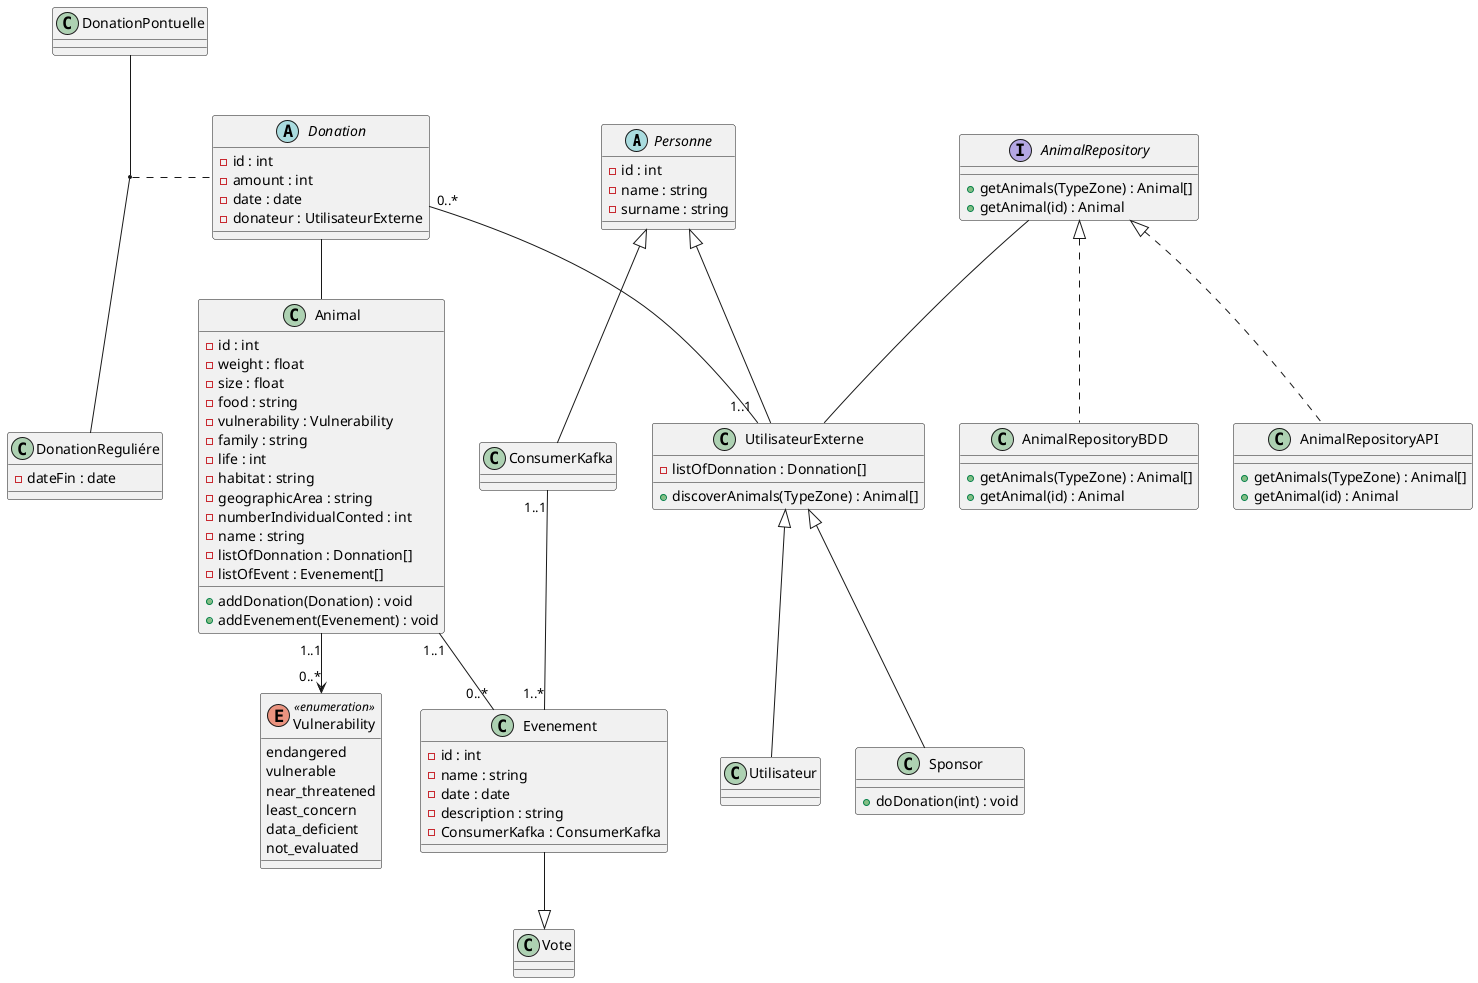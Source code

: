 @startuml

abstract Personne{
  - id : int
  - name : string
  - surname : string
}

class  ConsumerKafka{
}

abstract UtilisateurExterne{
  - listOfDonnation : Donnation[]
  + discoverAnimals(TypeZone) : Animal[]
}

class Sponsor{
  + doDonation(int) : void
}

class Utilisateur{}

abstract Donation{
  - id : int
  - amount : int
  - date : date
  - donateur : UtilisateurExterne
}

class DonationReguliére{
  - dateFin : date
}

class DonationPontuelle{
}

class Evenement{
  - id : int
  - name : string
  - date : date
  - description : string
  - ConsumerKafka : ConsumerKafka
}
class Vote{
  
}



class Animal{
    - id : int
    - weight : float
    - size : float
    - food : string
    - vulnerability : Vulnerability
    - family : string
    - life : int
    - habitat : string
    - geographicArea : string
    - numberIndividualConted : int
    - name : string
    - listOfDonnation : Donnation[]
    - listOfEvent : Evenement[]
    + addDonation(Donation) : void
    + addEvenement(Evenement) : void
}


enum Vulnerability <<enumeration>> {
  endangered
  vulnerable
  near_threatened
  least_concern
  data_deficient
  not_evaluated
}


interface AnimalRepository{
  + getAnimals(TypeZone) : Animal[]
  + getAnimal(id) : Animal
}

class AnimalRepositoryBDD{
  + getAnimals(TypeZone) : Animal[]
  + getAnimal(id) : Animal
}

class AnimalRepositoryAPI{
  + getAnimals(TypeZone) : Animal[]
  + getAnimal(id) : Animal
}

Animal "1..1" --> "0..*" Vulnerability

Donation  -- Animal
Evenement --|> Vote

Donation "0..*" -- "1..1" UtilisateurExterne

class AnimalRepositoryAPI implements AnimalRepository
class AnimalRepositoryBDD implements AnimalRepository

AnimalRepository -- UtilisateurExterne

'AnimalRepository "1..*" -- "1..*" Animal

(DonationPontuelle, DonationReguliére) . Donation

class Sponsor extends UtilisateurExterne
class Utilisateur extends UtilisateurExterne

class UtilisateurExterne extends Personne
class ConsumerKafka extends Personne

ConsumerKafka "1..1" -- "1..*" Evenement
Animal "1..1" -- "0..*" Evenement

@enduml
